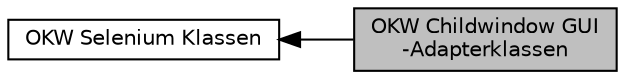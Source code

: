 digraph "OKW Childwindow GUI-Adapterklassen"
{
  edge [fontname="Helvetica",fontsize="10",labelfontname="Helvetica",labelfontsize="10"];
  node [fontname="Helvetica",fontsize="10",shape=box];
  rankdir=LR;
  Node2 [label="OKW Selenium Klassen",height=0.2,width=0.4,color="black", fillcolor="white", style="filled",URL="$group__group_selenium_classes.html",tooltip=" "];
  Node1 [label="OKW Childwindow GUI\l-Adapterklassen",height=0.2,width=0.4,color="black", fillcolor="grey75", style="filled", fontcolor="black",tooltip=" "];
  Node2->Node1 [shape=plaintext, dir="back", style="solid"];
}
